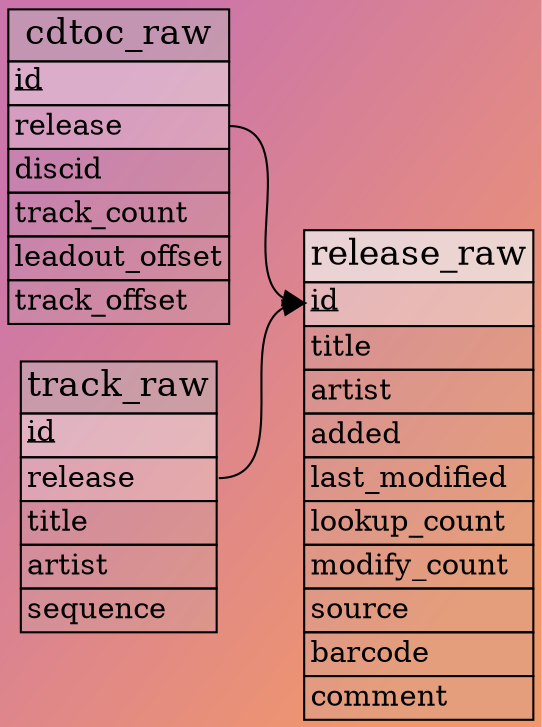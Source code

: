 // Automatically generated, do not edit.
// - Database schema sequence: 28
digraph cdstub_details {
    tooltip = "Tables for CD stub"
    graph [
        bgcolor = "#cb75ab:#f0976c"
        concentrate = true
        gradientangle = 330
        pack = true
        rankdir = "LR"
    ];
    node [
        shape = plain
    ];

    // Tables
    "cdtoc_raw" [
        label = <
            <table border="0" cellspacing="0" cellborder="1">
                <tr><td bgcolor="#bbbbbb77"><font point-size="17">cdtoc_raw</font></td></tr>
                <tr><td bgcolor="#eeeeee77" align="left" port="id"><font point-size="14"><u>id</u></font></td></tr>
                <tr><td bgcolor="#eeeeee55" align="left" port="release"><font point-size="14">release</font></td></tr>
                <tr><td bgcolor="#bbbbbb33" align="left" port="discid"><font point-size="14">discid</font></td></tr>
                <tr><td bgcolor="#bbbbbb33" align="left" port="track_count"><font point-size="14">track_count</font></td></tr>
                <tr><td bgcolor="#bbbbbb33" align="left" port="leadout_offset"><font point-size="14">leadout_offset</font></td></tr>
                <tr><td bgcolor="#bbbbbb33" align="left" port="track_offset"><font point-size="14">track_offset</font></td></tr>
            </table>
        >
    ];
    "release_raw" [
        label = <
            <table border="0" cellspacing="0" cellborder="1">
                <tr><td bgcolor="#eeeeeebb"><font point-size="17">release_raw</font></td></tr>
                <tr><td bgcolor="#eeeeee77" align="left" port="id"><font point-size="14"><u>id</u></font></td></tr>
                <tr><td bgcolor="#bbbbbb33" align="left" port="title"><font point-size="14">title</font></td></tr>
                <tr><td bgcolor="#bbbbbb33" align="left" port="artist"><font point-size="14">artist</font></td></tr>
                <tr><td bgcolor="#bbbbbb33" align="left" port="added"><font point-size="14">added</font></td></tr>
                <tr><td bgcolor="#bbbbbb33" align="left" port="last_modified"><font point-size="14">last_modified</font></td></tr>
                <tr><td bgcolor="#bbbbbb33" align="left" port="lookup_count"><font point-size="14">lookup_count</font></td></tr>
                <tr><td bgcolor="#bbbbbb33" align="left" port="modify_count"><font point-size="14">modify_count</font></td></tr>
                <tr><td bgcolor="#bbbbbb33" align="left" port="source"><font point-size="14">source</font></td></tr>
                <tr><td bgcolor="#bbbbbb33" align="left" port="barcode"><font point-size="14">barcode</font></td></tr>
                <tr><td bgcolor="#bbbbbb33" align="left" port="comment"><font point-size="14">comment</font></td></tr>
            </table>
        >
    ];
    "track_raw" [
        label = <
            <table border="0" cellspacing="0" cellborder="1">
                <tr><td bgcolor="#bbbbbb77"><font point-size="17">track_raw</font></td></tr>
                <tr><td bgcolor="#eeeeee77" align="left" port="id"><font point-size="14"><u>id</u></font></td></tr>
                <tr><td bgcolor="#eeeeee55" align="left" port="release"><font point-size="14">release</font></td></tr>
                <tr><td bgcolor="#bbbbbb33" align="left" port="title"><font point-size="14">title</font></td></tr>
                <tr><td bgcolor="#bbbbbb33" align="left" port="artist"><font point-size="14">artist</font></td></tr>
                <tr><td bgcolor="#bbbbbb33" align="left" port="sequence"><font point-size="14">sequence</font></td></tr>
            </table>
        >
    ];

    // References
    "cdtoc_raw":"release" -> "release_raw":"id"
    "track_raw":"release" -> "release_raw":"id"
}
